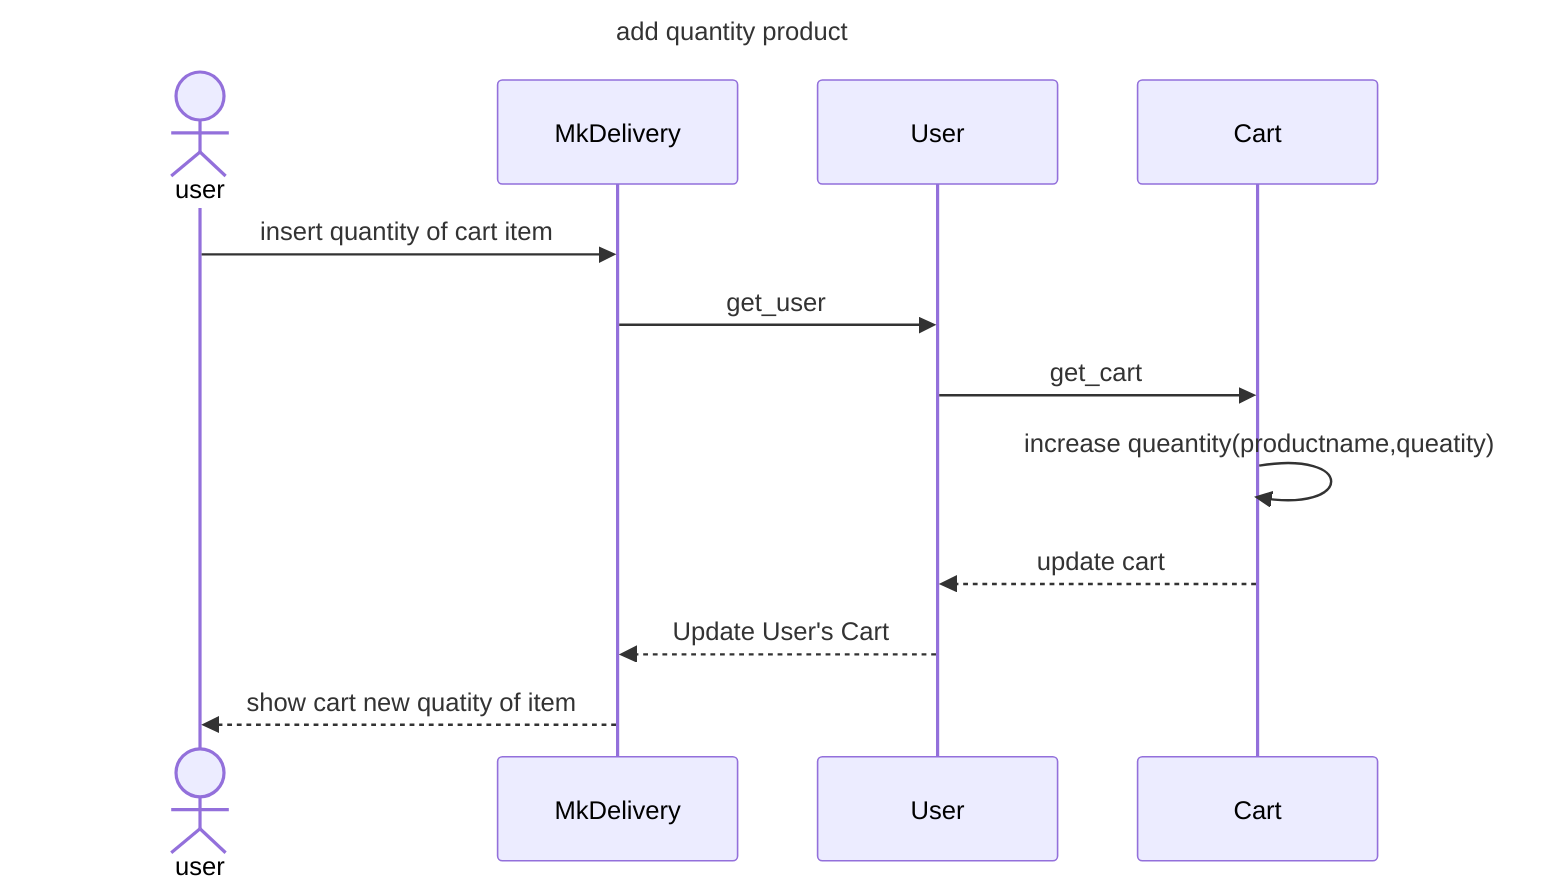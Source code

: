 sequenceDiagram
    title add quantity product
    actor user 
    participant MkDelivery
    participant User
    participant Cart 
    user ->> MkDelivery:insert quantity of cart item
    MkDelivery ->> User :get_user
    User ->> Cart : get_cart 
    Cart ->> Cart : increase queantity(productname,queatity)
    Cart -->> User :update cart 
    User -->> MkDelivery: Update User's Cart
    MkDelivery -->> user: show cart new quatity of item
